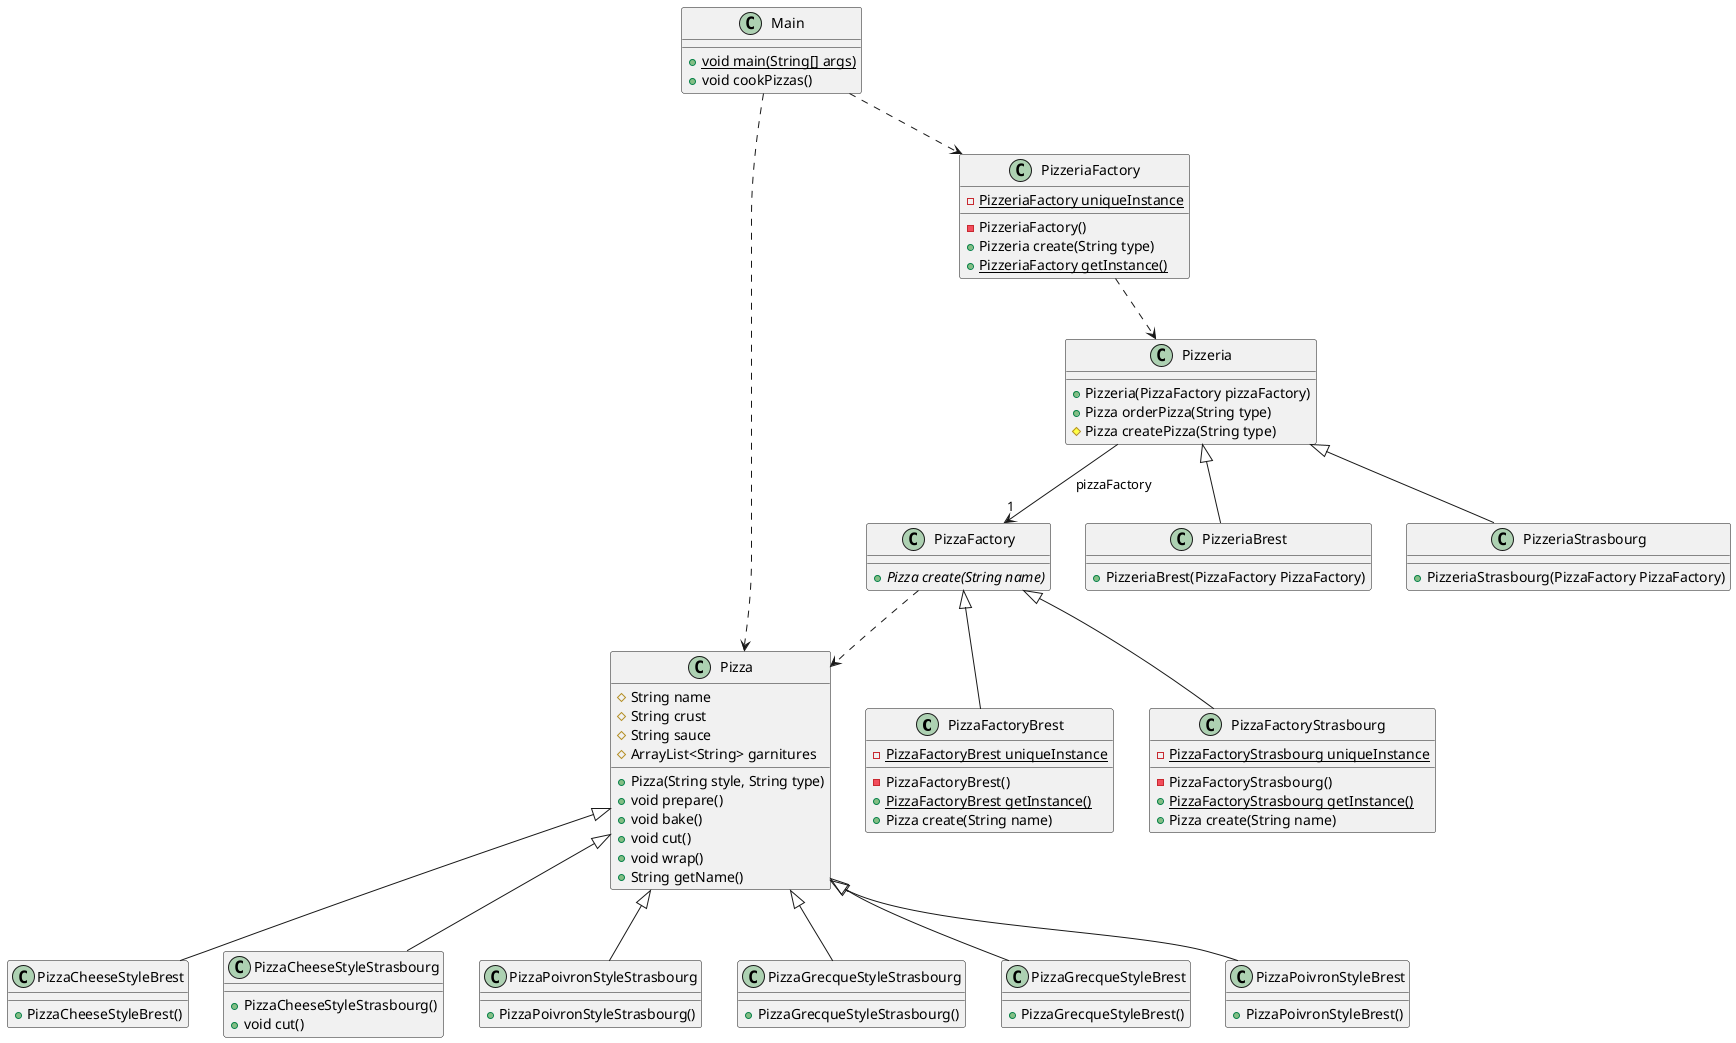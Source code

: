 @startuml
''' Diagramme généré à partir des sources sur Eclipse grâce au plugin plantUml
class PizzaFactoryBrest [[java:PizzaFactoryBrest]] {
	-{static}PizzaFactoryBrest uniqueInstance
	-PizzaFactoryBrest()
	+{static}PizzaFactoryBrest getInstance()
	+Pizza create(String name)
}
class PizzaFactory [[java:PizzaFactory]] {
}
PizzaFactory <|-- PizzaFactoryBrest
abstract class Pizza [[java:Pizza]] {
	#String name
	#String crust
	#String sauce
	#ArrayList<String> garnitures
	+Pizza(String style, String type)
	+void prepare()
	+void bake()
	+void cut()
	+void wrap()
	+String getName()
}
class PizzeriaFactory [[java:PizzeriaFactory]] {
	-{static}PizzeriaFactory uniqueInstance
	-PizzeriaFactory()
	+Pizzeria create(String type)
	+{static}PizzeriaFactory getInstance()
}
abstract class PizzaFactory [[java:PizzaFactory]] {
	+{abstract}Pizza create(String name)
}
abstract class Pizzeria [[java:Pizzeria]] {
	+Pizzeria(PizzaFactory pizzaFactory)
	+Pizza orderPizza(String type)
	#Pizza createPizza(String type)
}
class PizzaFactory [[java:PizzaFactory]] {
}
Pizzeria --> "1" PizzaFactory : pizzaFactory
class PizzaFactoryStrasbourg [[java:PizzaFactoryStrasbourg]] {
	-{static}PizzaFactoryStrasbourg uniqueInstance
	-PizzaFactoryStrasbourg()
	+{static}PizzaFactoryStrasbourg getInstance()
	+Pizza create(String name)
}
class PizzaFactory [[java:PizzaFactory]] {
}
PizzaFactory <|-- PizzaFactoryStrasbourg
class PizzeriaBrest [[java:PizzeriaBrest]] {
	+PizzeriaBrest(PizzaFactory PizzaFactory)
}
class Pizzeria [[java:Pizzeria]] {
}
Pizzeria <|-- PizzeriaBrest
class PizzeriaStrasbourg [[java:PizzeriaStrasbourg]] {
	+PizzeriaStrasbourg(PizzaFactory PizzaFactory)
}
class Pizzeria [[java:Pizzeria]] {
}
Pizzeria <|-- PizzeriaStrasbourg
class Main [[java:Main]] {
	+{static}void main(String[] args)
	+void cookPizzas()
}
class PizzaCheeseStyleBrest [[java:PizzaCheeseStyleBrest]] {
	+PizzaCheeseStyleBrest()
}
class Pizza [[java:Pizza]] {
}
Pizza <|-- PizzaCheeseStyleBrest
class PizzaCheeseStyleStrasbourg [[java:PizzaCheeseStyleStrasbourg]] {
	+PizzaCheeseStyleStrasbourg()
	+void cut()
}
class Pizza [[java:Pizza]] {
}
Pizza <|-- PizzaCheeseStyleStrasbourg
class PizzaPoivronStyleStrasbourg [[java:PizzaPoivronStyleStrasbourg]] {
	+PizzaPoivronStyleStrasbourg()
}
class Pizza [[java:Pizza]] {
}
Pizza <|-- PizzaPoivronStyleStrasbourg
class PizzaGrecqueStyleStrasbourg [[java:PizzaGrecqueStyleStrasbourg]] {
	+PizzaGrecqueStyleStrasbourg()
}
class Pizza [[java:Pizza]] {
}
Pizza <|-- PizzaGrecqueStyleStrasbourg
class PizzaGrecqueStyleBrest [[java:PizzaGrecqueStyleBrest]] {
	+PizzaGrecqueStyleBrest()
}
class Pizza [[java:Pizza]] {
}
Pizza <|-- PizzaGrecqueStyleBrest
class PizzaPoivronStyleBrest [[java:PizzaPoivronStyleBrest]] {
	+PizzaPoivronStyleBrest()
}
class Pizza [[java:Pizza]] {
}
Pizza <|-- PizzaPoivronStyleBrest

''' Relations de dépendance ajoutées à la main car non générées avec le plugin plantUml sur Eclipse
Main ..> Pizza
Main ..> PizzeriaFactory
PizzeriaFactory ..> Pizzeria
PizzaFactory ..> Pizza
@enduml